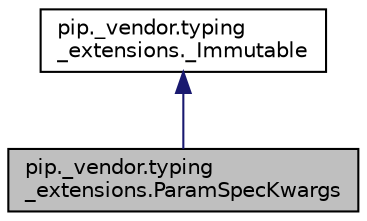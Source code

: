 digraph "pip._vendor.typing_extensions.ParamSpecKwargs"
{
 // LATEX_PDF_SIZE
  edge [fontname="Helvetica",fontsize="10",labelfontname="Helvetica",labelfontsize="10"];
  node [fontname="Helvetica",fontsize="10",shape=record];
  Node1 [label="pip._vendor.typing\l_extensions.ParamSpecKwargs",height=0.2,width=0.4,color="black", fillcolor="grey75", style="filled", fontcolor="black",tooltip=" "];
  Node2 -> Node1 [dir="back",color="midnightblue",fontsize="10",style="solid",fontname="Helvetica"];
  Node2 [label="pip._vendor.typing\l_extensions._Immutable",height=0.2,width=0.4,color="black", fillcolor="white", style="filled",URL="$classpip_1_1__vendor_1_1typing__extensions_1_1__Immutable.html",tooltip=" "];
}
